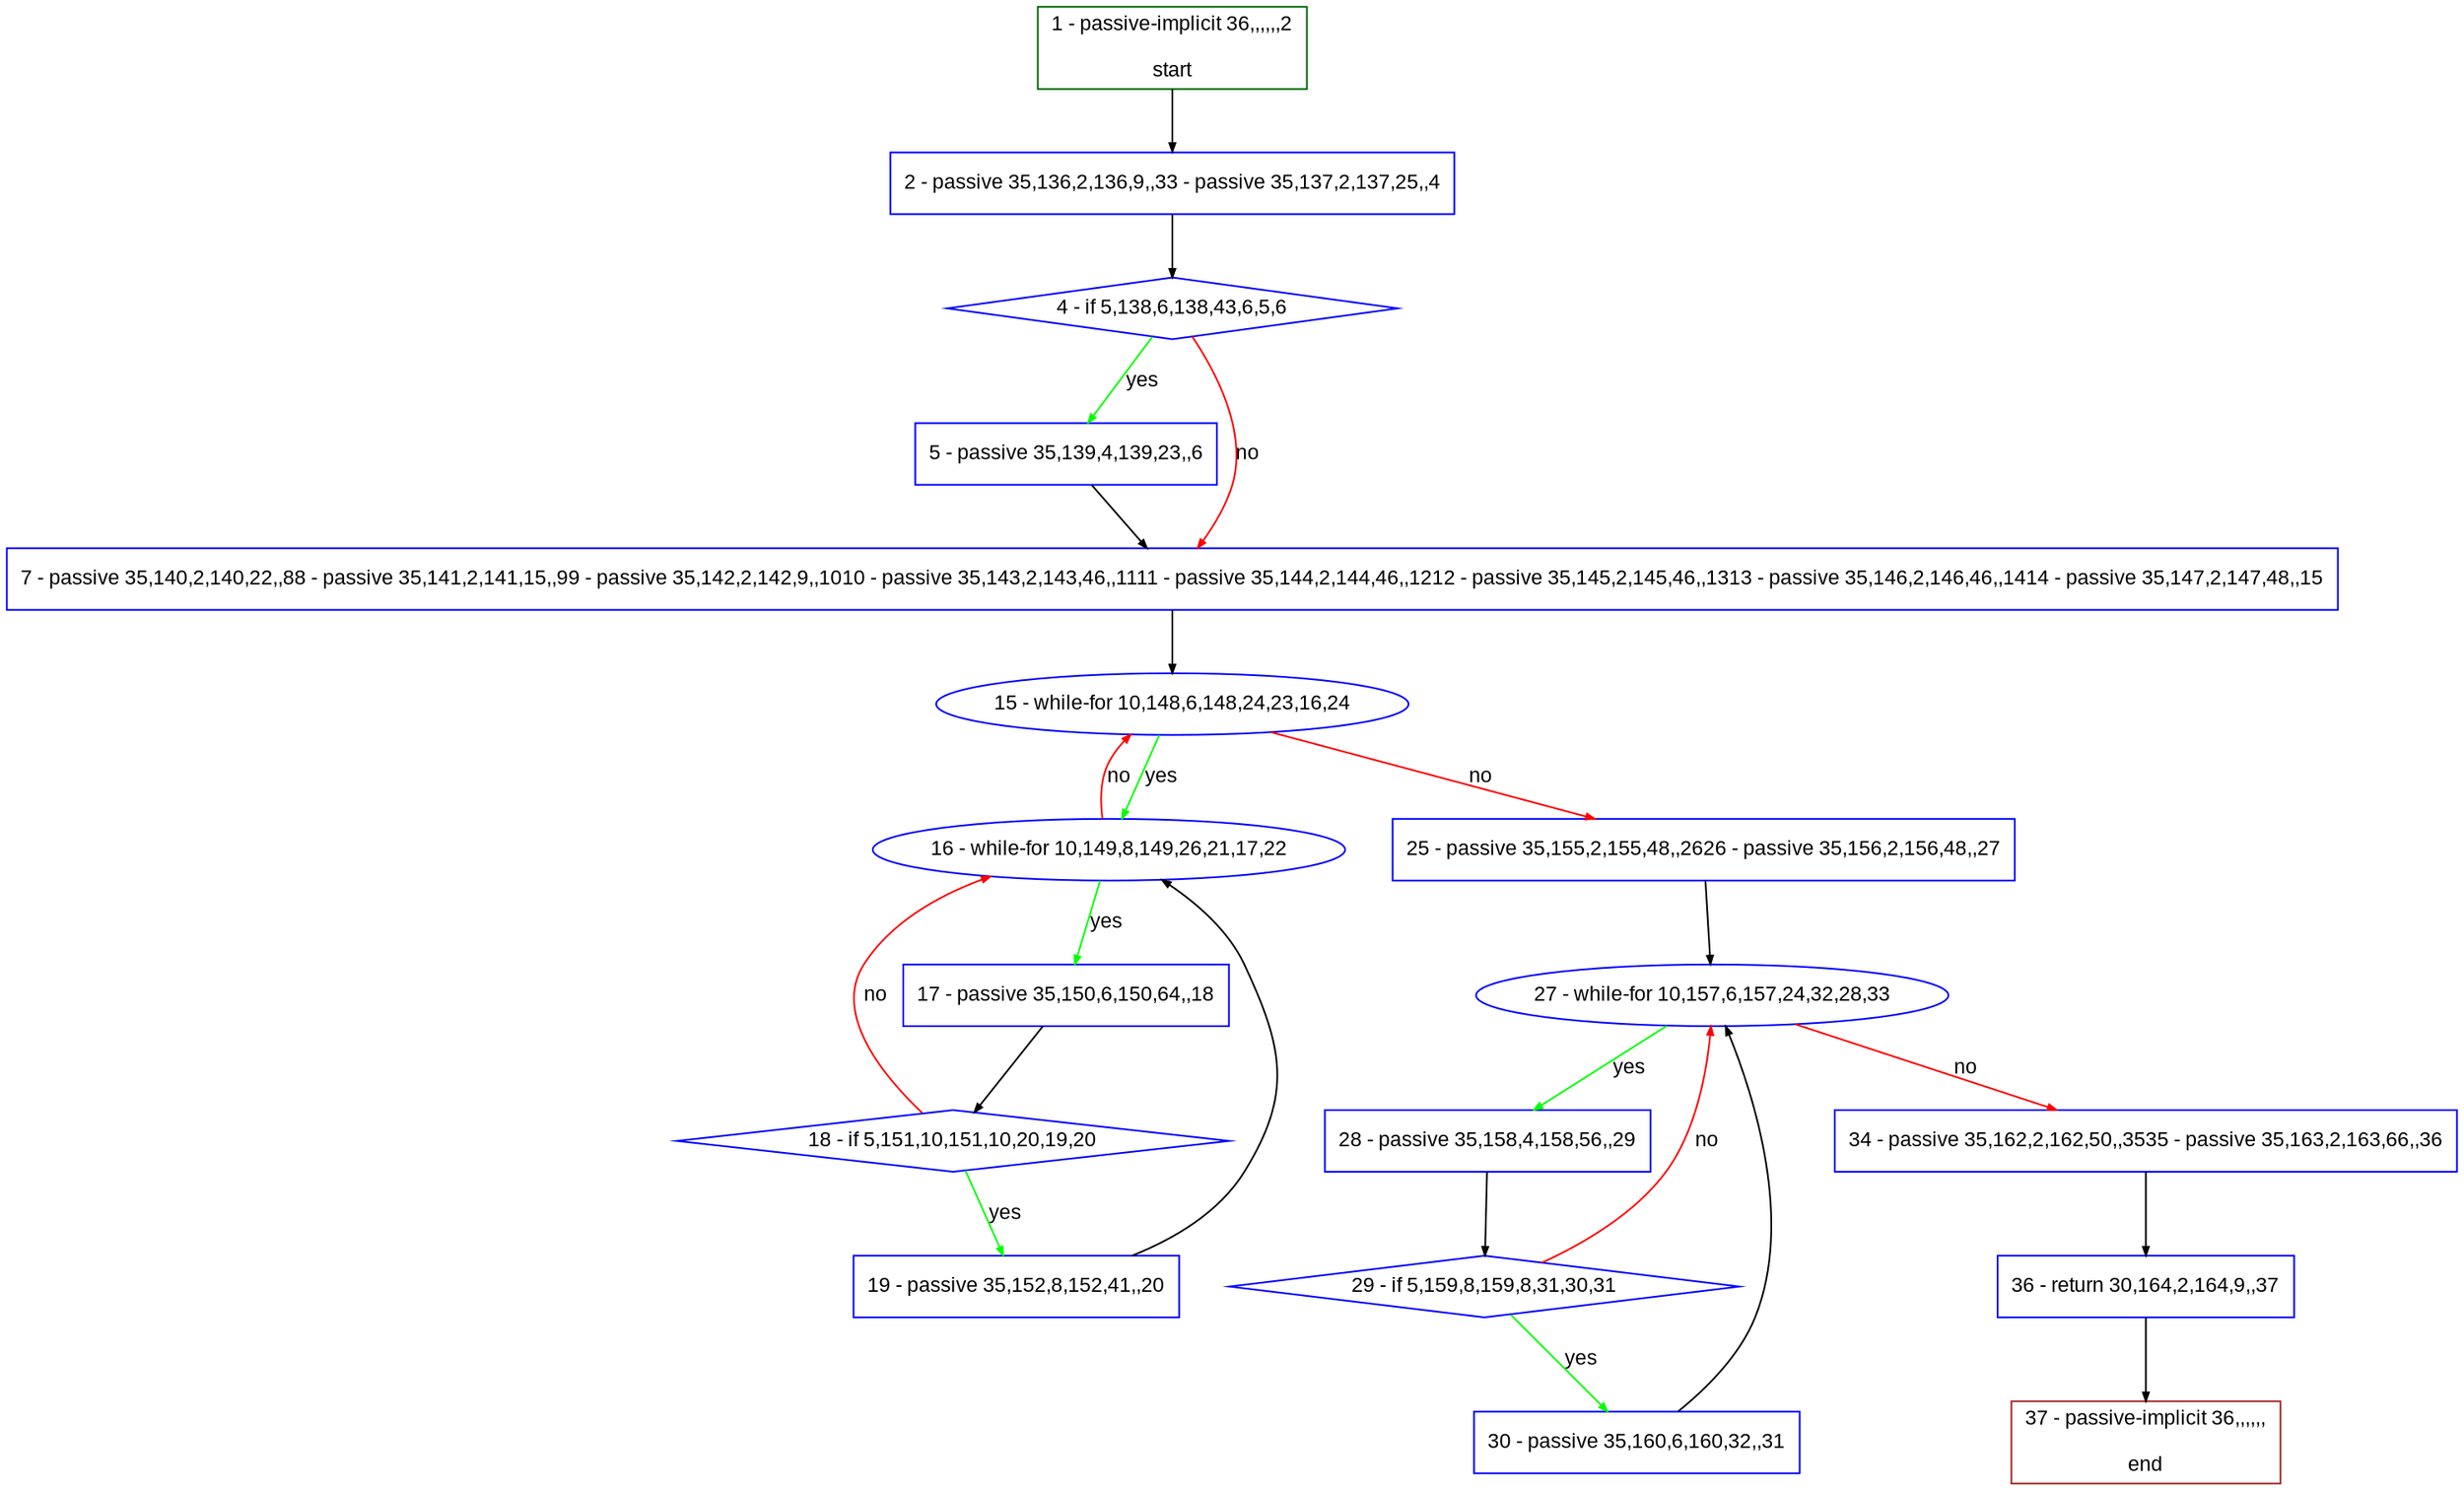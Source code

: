 digraph "" {
  graph [pack="true", label="", fontsize="12", packmode="clust", fontname="Arial", fillcolor="#FFFFCC", bgcolor="white", style="rounded,filled", compound="true"];
  node [node_initialized="no", label="", color="grey", fontsize="12", fillcolor="white", fontname="Arial", style="filled", shape="rectangle", compound="true", fixedsize="false"];
  edge [fontcolor="black", arrowhead="normal", arrowtail="none", arrowsize="0.5", ltail="", label="", color="black", fontsize="12", lhead="", fontname="Arial", dir="forward", compound="true"];
  __N1 [label="2 - passive 35,136,2,136,9,,33 - passive 35,137,2,137,25,,4", color="#0000ff", fillcolor="#ffffff", style="filled", shape="box"];
  __N2 [label="1 - passive-implicit 36,,,,,,2\n\nstart", color="#006400", fillcolor="#ffffff", style="filled", shape="box"];
  __N3 [label="4 - if 5,138,6,138,43,6,5,6", color="#0000ff", fillcolor="#ffffff", style="filled", shape="diamond"];
  __N4 [label="5 - passive 35,139,4,139,23,,6", color="#0000ff", fillcolor="#ffffff", style="filled", shape="box"];
  __N5 [label="7 - passive 35,140,2,140,22,,88 - passive 35,141,2,141,15,,99 - passive 35,142,2,142,9,,1010 - passive 35,143,2,143,46,,1111 - passive 35,144,2,144,46,,1212 - passive 35,145,2,145,46,,1313 - passive 35,146,2,146,46,,1414 - passive 35,147,2,147,48,,15", color="#0000ff", fillcolor="#ffffff", style="filled", shape="box"];
  __N6 [label="15 - while-for 10,148,6,148,24,23,16,24", color="#0000ff", fillcolor="#ffffff", style="filled", shape="oval"];
  __N7 [label="16 - while-for 10,149,8,149,26,21,17,22", color="#0000ff", fillcolor="#ffffff", style="filled", shape="oval"];
  __N8 [label="25 - passive 35,155,2,155,48,,2626 - passive 35,156,2,156,48,,27", color="#0000ff", fillcolor="#ffffff", style="filled", shape="box"];
  __N9 [label="17 - passive 35,150,6,150,64,,18", color="#0000ff", fillcolor="#ffffff", style="filled", shape="box"];
  __N10 [label="18 - if 5,151,10,151,10,20,19,20", color="#0000ff", fillcolor="#ffffff", style="filled", shape="diamond"];
  __N11 [label="19 - passive 35,152,8,152,41,,20", color="#0000ff", fillcolor="#ffffff", style="filled", shape="box"];
  __N12 [label="27 - while-for 10,157,6,157,24,32,28,33", color="#0000ff", fillcolor="#ffffff", style="filled", shape="oval"];
  __N13 [label="28 - passive 35,158,4,158,56,,29", color="#0000ff", fillcolor="#ffffff", style="filled", shape="box"];
  __N14 [label="34 - passive 35,162,2,162,50,,3535 - passive 35,163,2,163,66,,36", color="#0000ff", fillcolor="#ffffff", style="filled", shape="box"];
  __N15 [label="29 - if 5,159,8,159,8,31,30,31", color="#0000ff", fillcolor="#ffffff", style="filled", shape="diamond"];
  __N16 [label="30 - passive 35,160,6,160,32,,31", color="#0000ff", fillcolor="#ffffff", style="filled", shape="box"];
  __N17 [label="36 - return 30,164,2,164,9,,37", color="#0000ff", fillcolor="#ffffff", style="filled", shape="box"];
  __N18 [label="37 - passive-implicit 36,,,,,,\n\nend", color="#a52a2a", fillcolor="#ffffff", style="filled", shape="box"];
  __N2 -> __N1 [arrowhead="normal", arrowtail="none", color="#000000", label="", dir="forward"];
  __N1 -> __N3 [arrowhead="normal", arrowtail="none", color="#000000", label="", dir="forward"];
  __N3 -> __N4 [arrowhead="normal", arrowtail="none", color="#00ff00", label="yes", dir="forward"];
  __N3 -> __N5 [arrowhead="normal", arrowtail="none", color="#ff0000", label="no", dir="forward"];
  __N4 -> __N5 [arrowhead="normal", arrowtail="none", color="#000000", label="", dir="forward"];
  __N5 -> __N6 [arrowhead="normal", arrowtail="none", color="#000000", label="", dir="forward"];
  __N6 -> __N7 [arrowhead="normal", arrowtail="none", color="#00ff00", label="yes", dir="forward"];
  __N7 -> __N6 [arrowhead="normal", arrowtail="none", color="#ff0000", label="no", dir="forward"];
  __N6 -> __N8 [arrowhead="normal", arrowtail="none", color="#ff0000", label="no", dir="forward"];
  __N7 -> __N9 [arrowhead="normal", arrowtail="none", color="#00ff00", label="yes", dir="forward"];
  __N9 -> __N10 [arrowhead="normal", arrowtail="none", color="#000000", label="", dir="forward"];
  __N10 -> __N7 [arrowhead="normal", arrowtail="none", color="#ff0000", label="no", dir="forward"];
  __N10 -> __N11 [arrowhead="normal", arrowtail="none", color="#00ff00", label="yes", dir="forward"];
  __N11 -> __N7 [arrowhead="normal", arrowtail="none", color="#000000", label="", dir="forward"];
  __N8 -> __N12 [arrowhead="normal", arrowtail="none", color="#000000", label="", dir="forward"];
  __N12 -> __N13 [arrowhead="normal", arrowtail="none", color="#00ff00", label="yes", dir="forward"];
  __N12 -> __N14 [arrowhead="normal", arrowtail="none", color="#ff0000", label="no", dir="forward"];
  __N13 -> __N15 [arrowhead="normal", arrowtail="none", color="#000000", label="", dir="forward"];
  __N15 -> __N12 [arrowhead="normal", arrowtail="none", color="#ff0000", label="no", dir="forward"];
  __N15 -> __N16 [arrowhead="normal", arrowtail="none", color="#00ff00", label="yes", dir="forward"];
  __N16 -> __N12 [arrowhead="normal", arrowtail="none", color="#000000", label="", dir="forward"];
  __N14 -> __N17 [arrowhead="normal", arrowtail="none", color="#000000", label="", dir="forward"];
  __N17 -> __N18 [arrowhead="normal", arrowtail="none", color="#000000", label="", dir="forward"];
}
